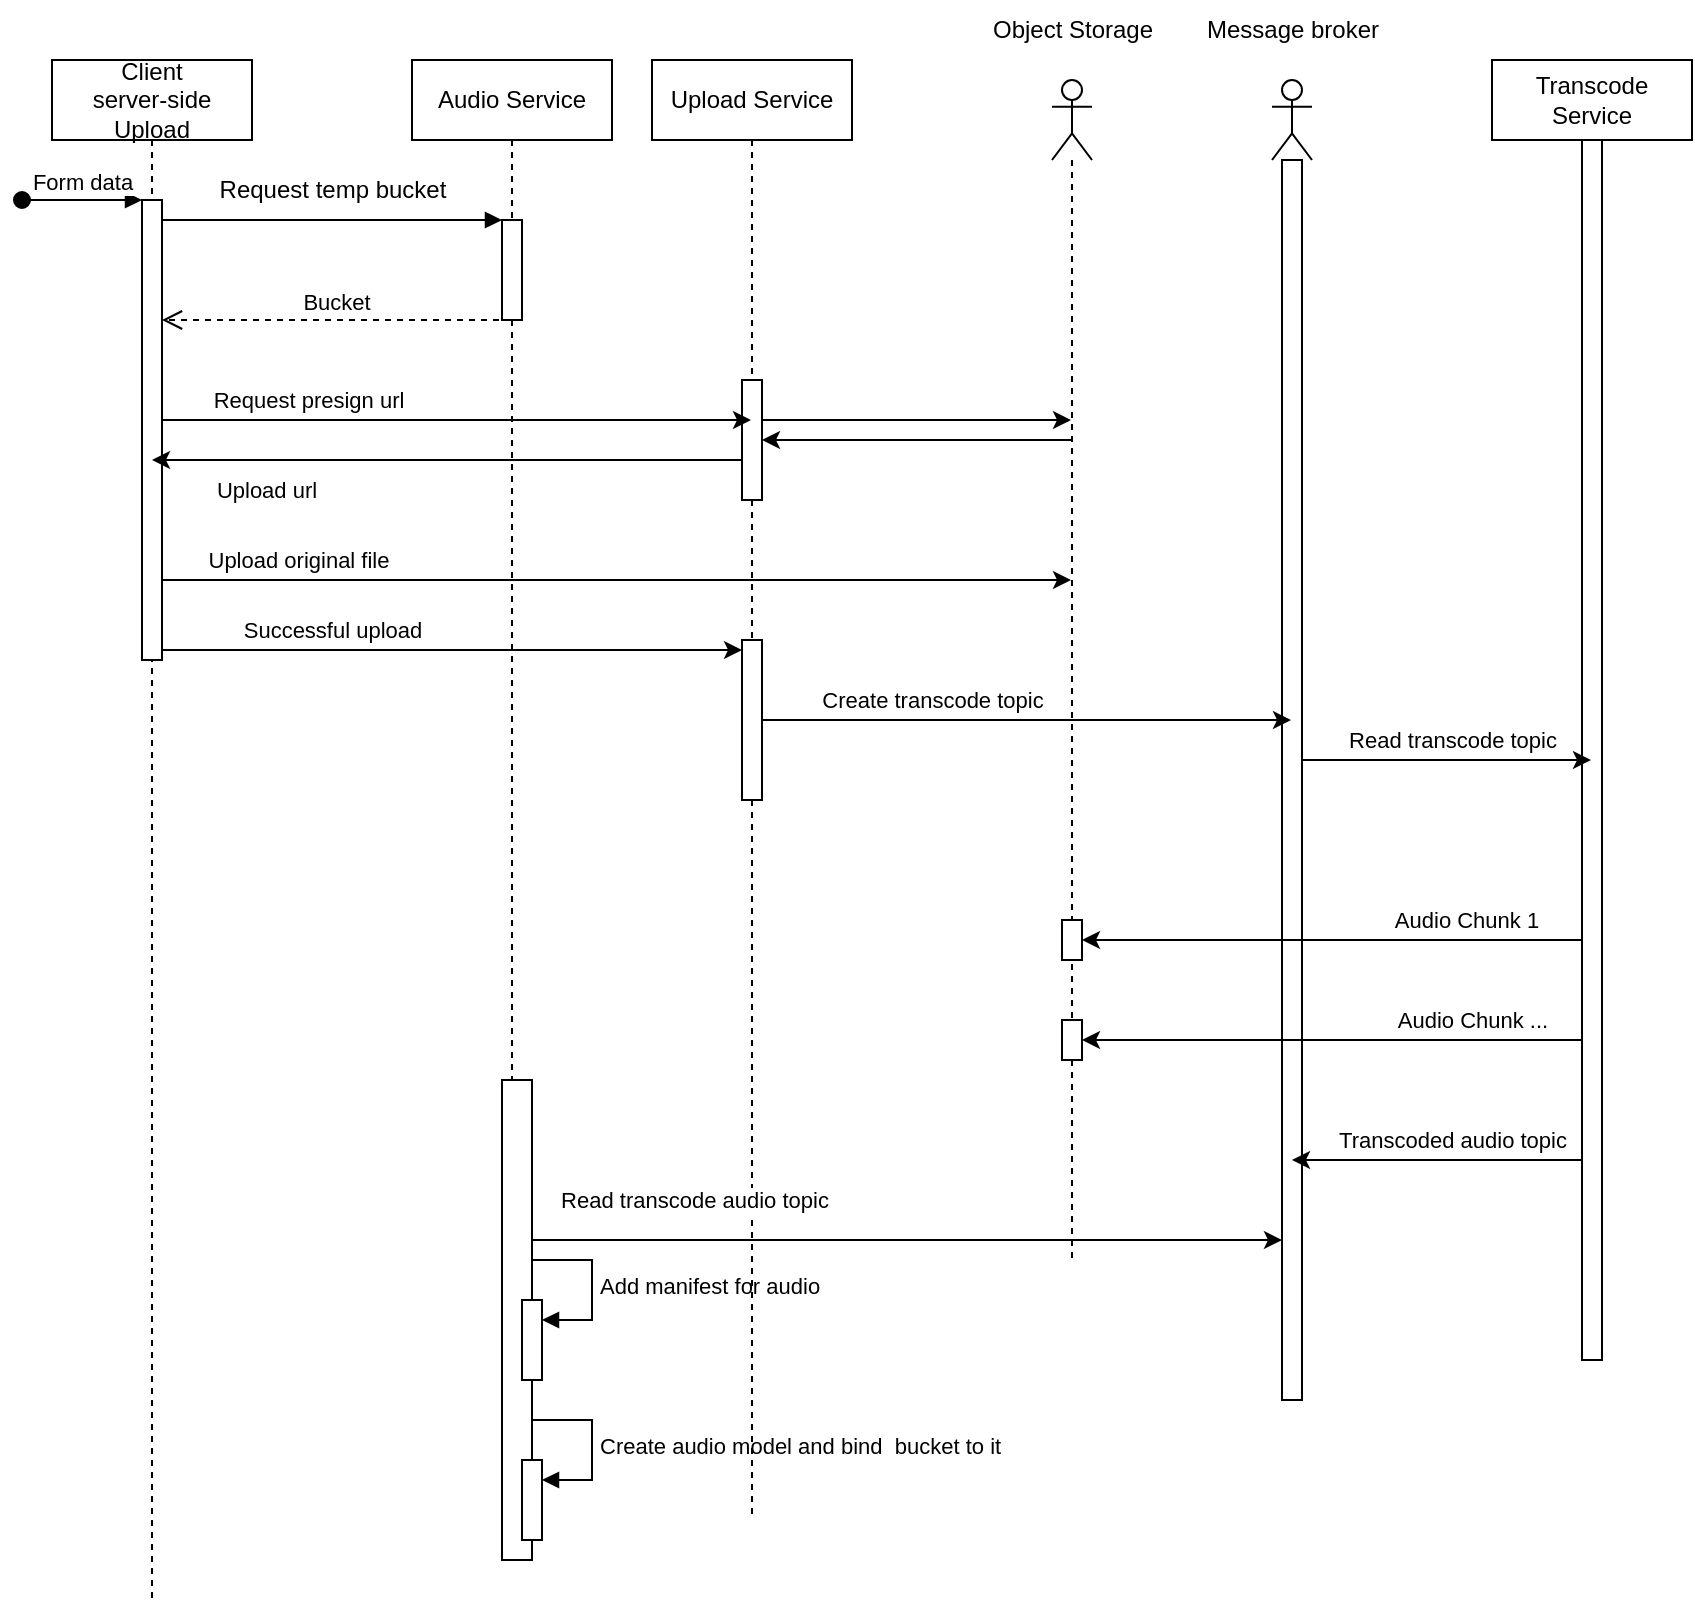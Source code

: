 <mxfile version="21.2.1" type="device">
  <diagram name="Page-1" id="2YBvvXClWsGukQMizWep">
    <mxGraphModel dx="994" dy="656" grid="1" gridSize="10" guides="1" tooltips="1" connect="1" arrows="1" fold="1" page="1" pageScale="1" pageWidth="850" pageHeight="1100" math="0" shadow="0">
      <root>
        <mxCell id="0" />
        <mxCell id="1" parent="0" />
        <mxCell id="nvPPHKmoY_giEw7HE-Qz-27" style="edgeStyle=elbowEdgeStyle;rounded=0;orthogonalLoop=1;jettySize=auto;html=1;elbow=vertical;curved=0;" edge="1" parent="1" source="aM9ryv3xv72pqoxQDRHE-1" target="nvPPHKmoY_giEw7HE-Qz-23">
          <mxGeometry relative="1" as="geometry">
            <Array as="points">
              <mxPoint x="460" y="300" />
            </Array>
          </mxGeometry>
        </mxCell>
        <mxCell id="nvPPHKmoY_giEw7HE-Qz-29" value="Upload original file" style="edgeLabel;html=1;align=center;verticalAlign=middle;resizable=0;points=[];" vertex="1" connectable="0" parent="nvPPHKmoY_giEw7HE-Qz-27">
          <mxGeometry x="-0.684" relative="1" as="geometry">
            <mxPoint y="-10" as="offset" />
          </mxGeometry>
        </mxCell>
        <mxCell id="aM9ryv3xv72pqoxQDRHE-1" value="&lt;div&gt;Client &lt;br&gt;&lt;/div&gt;&lt;div&gt;server-side&lt;/div&gt;&lt;div&gt;Upload&lt;br&gt;&lt;/div&gt;" style="shape=umlLifeline;perimeter=lifelinePerimeter;whiteSpace=wrap;html=1;container=0;dropTarget=0;collapsible=0;recursiveResize=0;outlineConnect=0;portConstraint=eastwest;newEdgeStyle={&quot;edgeStyle&quot;:&quot;elbowEdgeStyle&quot;,&quot;elbow&quot;:&quot;vertical&quot;,&quot;curved&quot;:0,&quot;rounded&quot;:0};" parent="1" vertex="1">
          <mxGeometry x="40" y="40" width="100" height="770" as="geometry" />
        </mxCell>
        <mxCell id="aM9ryv3xv72pqoxQDRHE-2" value="" style="html=1;points=[];perimeter=orthogonalPerimeter;outlineConnect=0;targetShapes=umlLifeline;portConstraint=eastwest;newEdgeStyle={&quot;edgeStyle&quot;:&quot;elbowEdgeStyle&quot;,&quot;elbow&quot;:&quot;vertical&quot;,&quot;curved&quot;:0,&quot;rounded&quot;:0};" parent="aM9ryv3xv72pqoxQDRHE-1" vertex="1">
          <mxGeometry x="45" y="70" width="10" height="230" as="geometry" />
        </mxCell>
        <mxCell id="aM9ryv3xv72pqoxQDRHE-3" value="Form data" style="html=1;verticalAlign=bottom;startArrow=oval;endArrow=block;startSize=8;edgeStyle=elbowEdgeStyle;elbow=vertical;curved=0;rounded=0;" parent="aM9ryv3xv72pqoxQDRHE-1" target="aM9ryv3xv72pqoxQDRHE-2" edge="1">
          <mxGeometry relative="1" as="geometry">
            <mxPoint x="-15" y="70" as="sourcePoint" />
          </mxGeometry>
        </mxCell>
        <mxCell id="aM9ryv3xv72pqoxQDRHE-5" value="Audio Service" style="shape=umlLifeline;perimeter=lifelinePerimeter;whiteSpace=wrap;html=1;container=0;dropTarget=0;collapsible=0;recursiveResize=0;outlineConnect=0;portConstraint=eastwest;newEdgeStyle={&quot;edgeStyle&quot;:&quot;elbowEdgeStyle&quot;,&quot;elbow&quot;:&quot;vertical&quot;,&quot;curved&quot;:0,&quot;rounded&quot;:0};" parent="1" vertex="1">
          <mxGeometry x="220" y="40" width="100" height="750" as="geometry" />
        </mxCell>
        <mxCell id="aM9ryv3xv72pqoxQDRHE-6" value="" style="html=1;points=[];perimeter=orthogonalPerimeter;outlineConnect=0;targetShapes=umlLifeline;portConstraint=eastwest;newEdgeStyle={&quot;edgeStyle&quot;:&quot;elbowEdgeStyle&quot;,&quot;elbow&quot;:&quot;vertical&quot;,&quot;curved&quot;:0,&quot;rounded&quot;:0};" parent="aM9ryv3xv72pqoxQDRHE-5" vertex="1">
          <mxGeometry x="45" y="80" width="10" height="50" as="geometry" />
        </mxCell>
        <mxCell id="nvPPHKmoY_giEw7HE-Qz-51" value="" style="html=1;points=[];perimeter=orthogonalPerimeter;outlineConnect=0;targetShapes=umlLifeline;portConstraint=eastwest;newEdgeStyle={&quot;edgeStyle&quot;:&quot;elbowEdgeStyle&quot;,&quot;elbow&quot;:&quot;vertical&quot;,&quot;curved&quot;:0,&quot;rounded&quot;:0};" vertex="1" parent="aM9ryv3xv72pqoxQDRHE-5">
          <mxGeometry x="45" y="510" width="15" height="240" as="geometry" />
        </mxCell>
        <mxCell id="nvPPHKmoY_giEw7HE-Qz-63" value="" style="html=1;points=[];perimeter=orthogonalPerimeter;outlineConnect=0;targetShapes=umlLifeline;portConstraint=eastwest;newEdgeStyle={&quot;edgeStyle&quot;:&quot;elbowEdgeStyle&quot;,&quot;elbow&quot;:&quot;vertical&quot;,&quot;curved&quot;:0,&quot;rounded&quot;:0};" vertex="1" parent="aM9ryv3xv72pqoxQDRHE-5">
          <mxGeometry x="55" y="620" width="10" height="40" as="geometry" />
        </mxCell>
        <mxCell id="nvPPHKmoY_giEw7HE-Qz-64" value="Add manifest for audio" style="html=1;align=left;spacingLeft=2;endArrow=block;rounded=0;edgeStyle=orthogonalEdgeStyle;curved=0;rounded=0;" edge="1" target="nvPPHKmoY_giEw7HE-Qz-63" parent="aM9ryv3xv72pqoxQDRHE-5">
          <mxGeometry relative="1" as="geometry">
            <mxPoint x="60" y="600" as="sourcePoint" />
            <Array as="points">
              <mxPoint x="90" y="630" />
            </Array>
          </mxGeometry>
        </mxCell>
        <mxCell id="nvPPHKmoY_giEw7HE-Qz-65" value="" style="html=1;points=[];perimeter=orthogonalPerimeter;outlineConnect=0;targetShapes=umlLifeline;portConstraint=eastwest;newEdgeStyle={&quot;edgeStyle&quot;:&quot;elbowEdgeStyle&quot;,&quot;elbow&quot;:&quot;vertical&quot;,&quot;curved&quot;:0,&quot;rounded&quot;:0};" vertex="1" parent="aM9ryv3xv72pqoxQDRHE-5">
          <mxGeometry x="55" y="700" width="10" height="40" as="geometry" />
        </mxCell>
        <mxCell id="nvPPHKmoY_giEw7HE-Qz-66" value="Create audio model and bind&amp;nbsp; bucket to it" style="html=1;align=left;spacingLeft=2;endArrow=block;rounded=0;edgeStyle=orthogonalEdgeStyle;curved=0;rounded=0;" edge="1" target="nvPPHKmoY_giEw7HE-Qz-65" parent="aM9ryv3xv72pqoxQDRHE-5">
          <mxGeometry relative="1" as="geometry">
            <mxPoint x="60" y="680" as="sourcePoint" />
            <Array as="points">
              <mxPoint x="90" y="710" />
            </Array>
          </mxGeometry>
        </mxCell>
        <mxCell id="aM9ryv3xv72pqoxQDRHE-7" value="" style="html=1;verticalAlign=bottom;endArrow=block;edgeStyle=elbowEdgeStyle;elbow=vertical;curved=0;rounded=0;" parent="1" source="aM9ryv3xv72pqoxQDRHE-2" target="aM9ryv3xv72pqoxQDRHE-6" edge="1">
          <mxGeometry relative="1" as="geometry">
            <mxPoint x="195" y="130" as="sourcePoint" />
            <Array as="points">
              <mxPoint x="180" y="120" />
            </Array>
          </mxGeometry>
        </mxCell>
        <mxCell id="nvPPHKmoY_giEw7HE-Qz-1" value="Upload Service" style="shape=umlLifeline;perimeter=lifelinePerimeter;whiteSpace=wrap;html=1;container=1;dropTarget=0;collapsible=0;recursiveResize=0;outlineConnect=0;portConstraint=eastwest;newEdgeStyle={&quot;edgeStyle&quot;:&quot;elbowEdgeStyle&quot;,&quot;elbow&quot;:&quot;vertical&quot;,&quot;curved&quot;:0,&quot;rounded&quot;:0};" vertex="1" parent="1">
          <mxGeometry x="340" y="40" width="100" height="730" as="geometry" />
        </mxCell>
        <mxCell id="nvPPHKmoY_giEw7HE-Qz-11" value="" style="html=1;points=[];perimeter=orthogonalPerimeter;outlineConnect=0;targetShapes=umlLifeline;portConstraint=eastwest;newEdgeStyle={&quot;edgeStyle&quot;:&quot;elbowEdgeStyle&quot;,&quot;elbow&quot;:&quot;vertical&quot;,&quot;curved&quot;:0,&quot;rounded&quot;:0};" vertex="1" parent="nvPPHKmoY_giEw7HE-Qz-1">
          <mxGeometry x="45" y="160" width="10" height="60" as="geometry" />
        </mxCell>
        <mxCell id="nvPPHKmoY_giEw7HE-Qz-31" value="" style="html=1;points=[];perimeter=orthogonalPerimeter;outlineConnect=0;targetShapes=umlLifeline;portConstraint=eastwest;newEdgeStyle={&quot;edgeStyle&quot;:&quot;elbowEdgeStyle&quot;,&quot;elbow&quot;:&quot;vertical&quot;,&quot;curved&quot;:0,&quot;rounded&quot;:0};" vertex="1" parent="nvPPHKmoY_giEw7HE-Qz-1">
          <mxGeometry x="45" y="290" width="10" height="80" as="geometry" />
        </mxCell>
        <mxCell id="nvPPHKmoY_giEw7HE-Qz-6" value="Request temp bucket" style="text;html=1;align=center;verticalAlign=middle;resizable=0;points=[];autosize=1;strokeColor=none;fillColor=none;" vertex="1" parent="1">
          <mxGeometry x="110" y="90" width="140" height="30" as="geometry" />
        </mxCell>
        <mxCell id="nvPPHKmoY_giEw7HE-Qz-7" value="Bucket" style="html=1;verticalAlign=bottom;endArrow=open;dashed=1;endSize=8;edgeStyle=elbowEdgeStyle;elbow=vertical;curved=0;rounded=0;" edge="1" parent="1" source="aM9ryv3xv72pqoxQDRHE-5" target="aM9ryv3xv72pqoxQDRHE-2">
          <mxGeometry relative="1" as="geometry">
            <mxPoint x="180" y="170" as="sourcePoint" />
            <mxPoint x="100" y="170" as="targetPoint" />
            <Array as="points">
              <mxPoint x="130" y="170" />
            </Array>
          </mxGeometry>
        </mxCell>
        <mxCell id="nvPPHKmoY_giEw7HE-Qz-12" style="edgeStyle=elbowEdgeStyle;rounded=0;orthogonalLoop=1;jettySize=auto;html=1;elbow=vertical;curved=0;" edge="1" parent="1" source="aM9ryv3xv72pqoxQDRHE-2" target="nvPPHKmoY_giEw7HE-Qz-1">
          <mxGeometry relative="1" as="geometry">
            <Array as="points">
              <mxPoint x="220" y="220" />
            </Array>
          </mxGeometry>
        </mxCell>
        <mxCell id="nvPPHKmoY_giEw7HE-Qz-17" value="Request presign url" style="edgeLabel;html=1;align=center;verticalAlign=middle;resizable=0;points=[];" vertex="1" connectable="0" parent="nvPPHKmoY_giEw7HE-Qz-12">
          <mxGeometry x="-0.66" relative="1" as="geometry">
            <mxPoint x="23" y="-10" as="offset" />
          </mxGeometry>
        </mxCell>
        <mxCell id="nvPPHKmoY_giEw7HE-Qz-20" style="edgeStyle=elbowEdgeStyle;rounded=0;orthogonalLoop=1;jettySize=auto;html=1;elbow=vertical;curved=0;" edge="1" parent="1" source="nvPPHKmoY_giEw7HE-Qz-11" target="aM9ryv3xv72pqoxQDRHE-1">
          <mxGeometry relative="1" as="geometry">
            <Array as="points">
              <mxPoint x="350" y="240" />
            </Array>
          </mxGeometry>
        </mxCell>
        <mxCell id="nvPPHKmoY_giEw7HE-Qz-22" value="Upload url" style="edgeLabel;html=1;align=center;verticalAlign=middle;resizable=0;points=[];" vertex="1" connectable="0" parent="nvPPHKmoY_giEw7HE-Qz-20">
          <mxGeometry x="0.404" y="2" relative="1" as="geometry">
            <mxPoint x="-31" y="13" as="offset" />
          </mxGeometry>
        </mxCell>
        <mxCell id="nvPPHKmoY_giEw7HE-Qz-25" style="edgeStyle=elbowEdgeStyle;rounded=0;orthogonalLoop=1;jettySize=auto;html=1;elbow=vertical;curved=0;" edge="1" parent="1" source="nvPPHKmoY_giEw7HE-Qz-23" target="nvPPHKmoY_giEw7HE-Qz-11">
          <mxGeometry relative="1" as="geometry" />
        </mxCell>
        <mxCell id="nvPPHKmoY_giEw7HE-Qz-23" value="" style="shape=umlLifeline;perimeter=lifelinePerimeter;whiteSpace=wrap;html=1;container=1;dropTarget=0;collapsible=0;recursiveResize=0;outlineConnect=0;portConstraint=eastwest;newEdgeStyle={&quot;edgeStyle&quot;:&quot;elbowEdgeStyle&quot;,&quot;elbow&quot;:&quot;vertical&quot;,&quot;curved&quot;:0,&quot;rounded&quot;:0};participant=umlActor;" vertex="1" parent="1">
          <mxGeometry x="540" y="50" width="20" height="590" as="geometry" />
        </mxCell>
        <mxCell id="nvPPHKmoY_giEw7HE-Qz-52" value="" style="html=1;points=[];perimeter=orthogonalPerimeter;outlineConnect=0;targetShapes=umlLifeline;portConstraint=eastwest;newEdgeStyle={&quot;edgeStyle&quot;:&quot;elbowEdgeStyle&quot;,&quot;elbow&quot;:&quot;vertical&quot;,&quot;curved&quot;:0,&quot;rounded&quot;:0};" vertex="1" parent="nvPPHKmoY_giEw7HE-Qz-23">
          <mxGeometry x="5" y="420" width="10" height="20" as="geometry" />
        </mxCell>
        <mxCell id="nvPPHKmoY_giEw7HE-Qz-53" value="" style="html=1;points=[];perimeter=orthogonalPerimeter;outlineConnect=0;targetShapes=umlLifeline;portConstraint=eastwest;newEdgeStyle={&quot;edgeStyle&quot;:&quot;elbowEdgeStyle&quot;,&quot;elbow&quot;:&quot;vertical&quot;,&quot;curved&quot;:0,&quot;rounded&quot;:0};" vertex="1" parent="nvPPHKmoY_giEw7HE-Qz-23">
          <mxGeometry x="5" y="470" width="10" height="20" as="geometry" />
        </mxCell>
        <mxCell id="nvPPHKmoY_giEw7HE-Qz-24" style="edgeStyle=elbowEdgeStyle;rounded=0;orthogonalLoop=1;jettySize=auto;html=1;elbow=vertical;curved=0;" edge="1" parent="1" source="nvPPHKmoY_giEw7HE-Qz-11" target="nvPPHKmoY_giEw7HE-Qz-23">
          <mxGeometry relative="1" as="geometry">
            <Array as="points">
              <mxPoint x="490" y="220" />
            </Array>
          </mxGeometry>
        </mxCell>
        <mxCell id="nvPPHKmoY_giEw7HE-Qz-26" value="Object Storage" style="text;html=1;align=center;verticalAlign=middle;resizable=0;points=[];autosize=1;strokeColor=none;fillColor=none;" vertex="1" parent="1">
          <mxGeometry x="500" y="10" width="100" height="30" as="geometry" />
        </mxCell>
        <mxCell id="nvPPHKmoY_giEw7HE-Qz-32" style="edgeStyle=elbowEdgeStyle;rounded=0;orthogonalLoop=1;jettySize=auto;html=1;elbow=vertical;curved=0;" edge="1" parent="1" source="aM9ryv3xv72pqoxQDRHE-2" target="nvPPHKmoY_giEw7HE-Qz-31">
          <mxGeometry relative="1" as="geometry" />
        </mxCell>
        <mxCell id="nvPPHKmoY_giEw7HE-Qz-34" value="Successful upload" style="edgeLabel;html=1;align=center;verticalAlign=middle;resizable=0;points=[];" vertex="1" connectable="0" parent="nvPPHKmoY_giEw7HE-Qz-32">
          <mxGeometry x="-0.333" y="2" relative="1" as="geometry">
            <mxPoint x="-12" y="-8" as="offset" />
          </mxGeometry>
        </mxCell>
        <mxCell id="nvPPHKmoY_giEw7HE-Qz-35" value="Transcode Service" style="shape=umlLifeline;perimeter=lifelinePerimeter;whiteSpace=wrap;html=1;container=1;dropTarget=0;collapsible=0;recursiveResize=0;outlineConnect=0;portConstraint=eastwest;newEdgeStyle={&quot;edgeStyle&quot;:&quot;elbowEdgeStyle&quot;,&quot;elbow&quot;:&quot;vertical&quot;,&quot;curved&quot;:0,&quot;rounded&quot;:0};" vertex="1" parent="1">
          <mxGeometry x="760" y="40" width="100" height="650" as="geometry" />
        </mxCell>
        <mxCell id="nvPPHKmoY_giEw7HE-Qz-36" value="" style="html=1;points=[];perimeter=orthogonalPerimeter;outlineConnect=0;targetShapes=umlLifeline;portConstraint=eastwest;newEdgeStyle={&quot;edgeStyle&quot;:&quot;elbowEdgeStyle&quot;,&quot;elbow&quot;:&quot;vertical&quot;,&quot;curved&quot;:0,&quot;rounded&quot;:0};" vertex="1" parent="nvPPHKmoY_giEw7HE-Qz-35">
          <mxGeometry x="45" y="40" width="10" height="610" as="geometry" />
        </mxCell>
        <mxCell id="nvPPHKmoY_giEw7HE-Qz-38" value="" style="shape=umlLifeline;perimeter=lifelinePerimeter;whiteSpace=wrap;html=1;container=1;dropTarget=0;collapsible=0;recursiveResize=0;outlineConnect=0;portConstraint=eastwest;newEdgeStyle={&quot;edgeStyle&quot;:&quot;elbowEdgeStyle&quot;,&quot;elbow&quot;:&quot;vertical&quot;,&quot;curved&quot;:0,&quot;rounded&quot;:0};participant=umlActor;" vertex="1" parent="1">
          <mxGeometry x="650" y="50" width="20" height="660" as="geometry" />
        </mxCell>
        <mxCell id="nvPPHKmoY_giEw7HE-Qz-42" value="" style="html=1;points=[];perimeter=orthogonalPerimeter;outlineConnect=0;targetShapes=umlLifeline;portConstraint=eastwest;newEdgeStyle={&quot;edgeStyle&quot;:&quot;elbowEdgeStyle&quot;,&quot;elbow&quot;:&quot;vertical&quot;,&quot;curved&quot;:0,&quot;rounded&quot;:0};" vertex="1" parent="nvPPHKmoY_giEw7HE-Qz-38">
          <mxGeometry x="5" y="40" width="10" height="620" as="geometry" />
        </mxCell>
        <mxCell id="nvPPHKmoY_giEw7HE-Qz-39" value="Message broker" style="text;html=1;align=center;verticalAlign=middle;resizable=0;points=[];autosize=1;strokeColor=none;fillColor=none;" vertex="1" parent="1">
          <mxGeometry x="605" y="10" width="110" height="30" as="geometry" />
        </mxCell>
        <mxCell id="nvPPHKmoY_giEw7HE-Qz-43" style="edgeStyle=elbowEdgeStyle;rounded=0;orthogonalLoop=1;jettySize=auto;html=1;elbow=vertical;curved=0;" edge="1" parent="1" source="nvPPHKmoY_giEw7HE-Qz-31" target="nvPPHKmoY_giEw7HE-Qz-38">
          <mxGeometry relative="1" as="geometry" />
        </mxCell>
        <mxCell id="nvPPHKmoY_giEw7HE-Qz-44" value="Create transcode topic" style="edgeLabel;html=1;align=center;verticalAlign=middle;resizable=0;points=[];" vertex="1" connectable="0" parent="nvPPHKmoY_giEw7HE-Qz-43">
          <mxGeometry x="-0.472" y="3" relative="1" as="geometry">
            <mxPoint x="15" y="-7" as="offset" />
          </mxGeometry>
        </mxCell>
        <mxCell id="nvPPHKmoY_giEw7HE-Qz-45" style="edgeStyle=elbowEdgeStyle;rounded=0;orthogonalLoop=1;jettySize=auto;html=1;elbow=horizontal;curved=0;" edge="1" parent="1" source="nvPPHKmoY_giEw7HE-Qz-36" target="nvPPHKmoY_giEw7HE-Qz-38">
          <mxGeometry relative="1" as="geometry">
            <Array as="points">
              <mxPoint x="740" y="590" />
              <mxPoint x="780" y="490" />
              <mxPoint x="790" y="450" />
              <mxPoint x="740" y="410" />
              <mxPoint x="738" y="430" />
            </Array>
          </mxGeometry>
        </mxCell>
        <mxCell id="nvPPHKmoY_giEw7HE-Qz-47" value="Transcoded audio topic " style="edgeLabel;html=1;align=center;verticalAlign=middle;resizable=0;points=[];" vertex="1" connectable="0" parent="nvPPHKmoY_giEw7HE-Qz-45">
          <mxGeometry x="0.158" y="-3" relative="1" as="geometry">
            <mxPoint x="19" y="-7" as="offset" />
          </mxGeometry>
        </mxCell>
        <mxCell id="nvPPHKmoY_giEw7HE-Qz-48" style="edgeStyle=elbowEdgeStyle;rounded=0;orthogonalLoop=1;jettySize=auto;html=1;elbow=vertical;curved=0;" edge="1" parent="1" source="nvPPHKmoY_giEw7HE-Qz-42" target="nvPPHKmoY_giEw7HE-Qz-35">
          <mxGeometry relative="1" as="geometry" />
        </mxCell>
        <mxCell id="nvPPHKmoY_giEw7HE-Qz-50" value="&lt;div&gt;Read transcode topic&lt;/div&gt;" style="edgeLabel;html=1;align=center;verticalAlign=middle;resizable=0;points=[];" vertex="1" connectable="0" parent="nvPPHKmoY_giEw7HE-Qz-48">
          <mxGeometry x="-0.093" y="-1" relative="1" as="geometry">
            <mxPoint x="9" y="-11" as="offset" />
          </mxGeometry>
        </mxCell>
        <mxCell id="nvPPHKmoY_giEw7HE-Qz-54" style="edgeStyle=elbowEdgeStyle;rounded=0;orthogonalLoop=1;jettySize=auto;html=1;elbow=vertical;curved=0;" edge="1" parent="1" source="nvPPHKmoY_giEw7HE-Qz-36" target="nvPPHKmoY_giEw7HE-Qz-52">
          <mxGeometry relative="1" as="geometry" />
        </mxCell>
        <mxCell id="nvPPHKmoY_giEw7HE-Qz-57" value="Audio Chunk 1" style="edgeLabel;html=1;align=center;verticalAlign=middle;resizable=0;points=[];" vertex="1" connectable="0" parent="nvPPHKmoY_giEw7HE-Qz-54">
          <mxGeometry x="-0.531" y="1" relative="1" as="geometry">
            <mxPoint y="-11" as="offset" />
          </mxGeometry>
        </mxCell>
        <mxCell id="nvPPHKmoY_giEw7HE-Qz-55" style="edgeStyle=elbowEdgeStyle;rounded=0;orthogonalLoop=1;jettySize=auto;html=1;elbow=vertical;curved=0;" edge="1" parent="1" source="nvPPHKmoY_giEw7HE-Qz-36" target="nvPPHKmoY_giEw7HE-Qz-53">
          <mxGeometry relative="1" as="geometry" />
        </mxCell>
        <mxCell id="nvPPHKmoY_giEw7HE-Qz-58" value="Audio Chunk ..." style="edgeLabel;html=1;align=center;verticalAlign=middle;resizable=0;points=[];" vertex="1" connectable="0" parent="nvPPHKmoY_giEw7HE-Qz-55">
          <mxGeometry x="-0.317" y="1" relative="1" as="geometry">
            <mxPoint x="30" y="-11" as="offset" />
          </mxGeometry>
        </mxCell>
        <mxCell id="nvPPHKmoY_giEw7HE-Qz-61" style="edgeStyle=elbowEdgeStyle;rounded=0;orthogonalLoop=1;jettySize=auto;html=1;elbow=vertical;curved=0;" edge="1" parent="1" source="nvPPHKmoY_giEw7HE-Qz-51" target="nvPPHKmoY_giEw7HE-Qz-42">
          <mxGeometry relative="1" as="geometry" />
        </mxCell>
        <mxCell id="nvPPHKmoY_giEw7HE-Qz-62" value="Read transcode audio topic" style="edgeLabel;html=1;align=center;verticalAlign=middle;resizable=0;points=[];" vertex="1" connectable="0" parent="nvPPHKmoY_giEw7HE-Qz-61">
          <mxGeometry x="-0.748" relative="1" as="geometry">
            <mxPoint x="33" y="-20" as="offset" />
          </mxGeometry>
        </mxCell>
      </root>
    </mxGraphModel>
  </diagram>
</mxfile>
